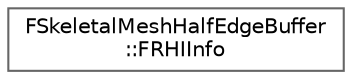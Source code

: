 digraph "Graphical Class Hierarchy"
{
 // INTERACTIVE_SVG=YES
 // LATEX_PDF_SIZE
  bgcolor="transparent";
  edge [fontname=Helvetica,fontsize=10,labelfontname=Helvetica,labelfontsize=10];
  node [fontname=Helvetica,fontsize=10,shape=box,height=0.2,width=0.4];
  rankdir="LR";
  Node0 [id="Node000000",label="FSkeletalMeshHalfEdgeBuffer\l::FRHIInfo",height=0.2,width=0.4,color="grey40", fillcolor="white", style="filled",URL="$df/d52/structFSkeletalMeshHalfEdgeBuffer_1_1FRHIInfo.html",tooltip=" "];
}
